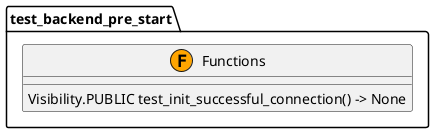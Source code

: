 @startuml
skinparam classAttributeIconSize 0

package "test_backend_pre_start" {
  class Functions <<(F,orange)>> {
    Visibility.PUBLIC test_init_successful_connection() -> None
  }
}

' Relationships
@enduml